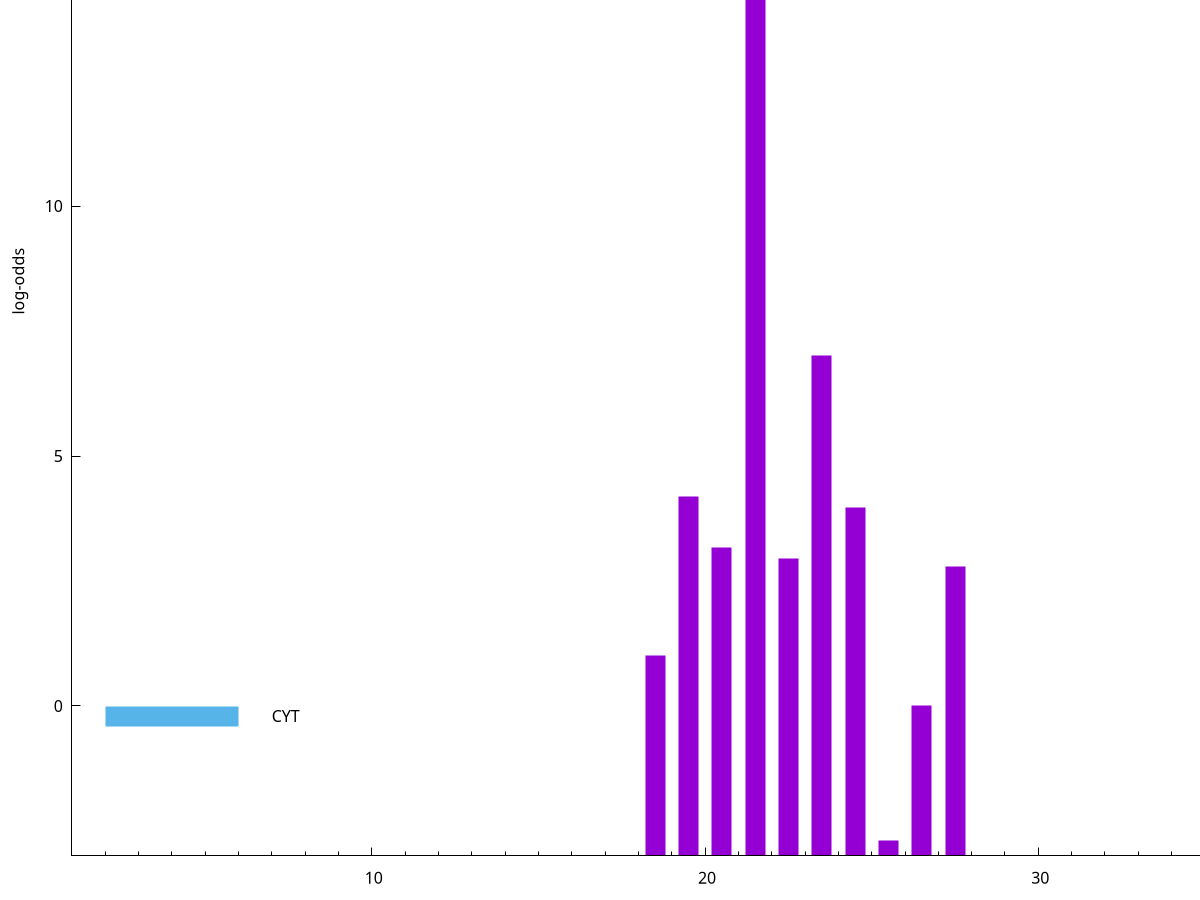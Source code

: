set title "LipoP predictions for SRR5666568.gff"
set size 2., 1.4
set xrange [1:70] 
set mxtics 10
set yrange [-3:20]
set y2range [0:23]
set ylabel "log-odds"
set term postscript eps color solid "Helvetica" 30
set output "SRR5666568.gff308.eps"
set arrow from 2,16.1311 to 6,16.1311 nohead lt 1 lw 20
set label "SpI" at 7,16.1311
set arrow from 2,-0.200913 to 6,-0.200913 nohead lt 3 lw 20
set label "CYT" at 7,-0.200913
set arrow from 2,16.1311 to 6,16.1311 nohead lt 1 lw 20
set label "SpI" at 7,16.1311
# NOTE: The scores below are the log-odds scores with the threshold
# NOTE: subtracted (a hack to make gnuplot make the histogram all
# NOTE: look nice).
plot "-" axes x1y2 title "" with impulses lt 1 lw 20
21.500000 19.127300
23.500000 10.017380
19.500000 7.190850
24.500000 6.972810
20.500000 6.173490
22.500000 5.957910
27.500000 5.788930
18.500000 4.005070
26.500000 3.006448
25.500000 0.306700
e
exit
